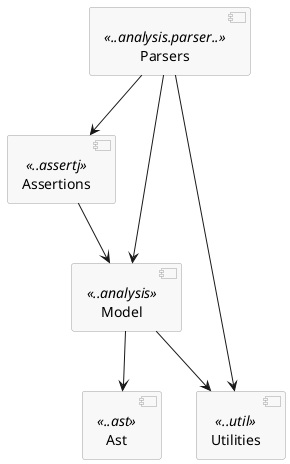 @startuml

skinparam componentStyle uml2
skinparam component {
  BorderColor #a0a0a0
  BackgroundColor #f8f8f8
}

[Parsers] <<..analysis.parser..>>
[Assertions] <<..assertj>>
[Model] <<..analysis>>
[Ast] <<..ast>>

[Utilities] <<..util>>

[Parsers] --> [Model]
[Parsers] --> [Utilities]
[Parsers] --> [Assertions]
[Model] --> [Utilities]
[Model] --> [Ast]
[Assertions] --> [Model]

@enduml
